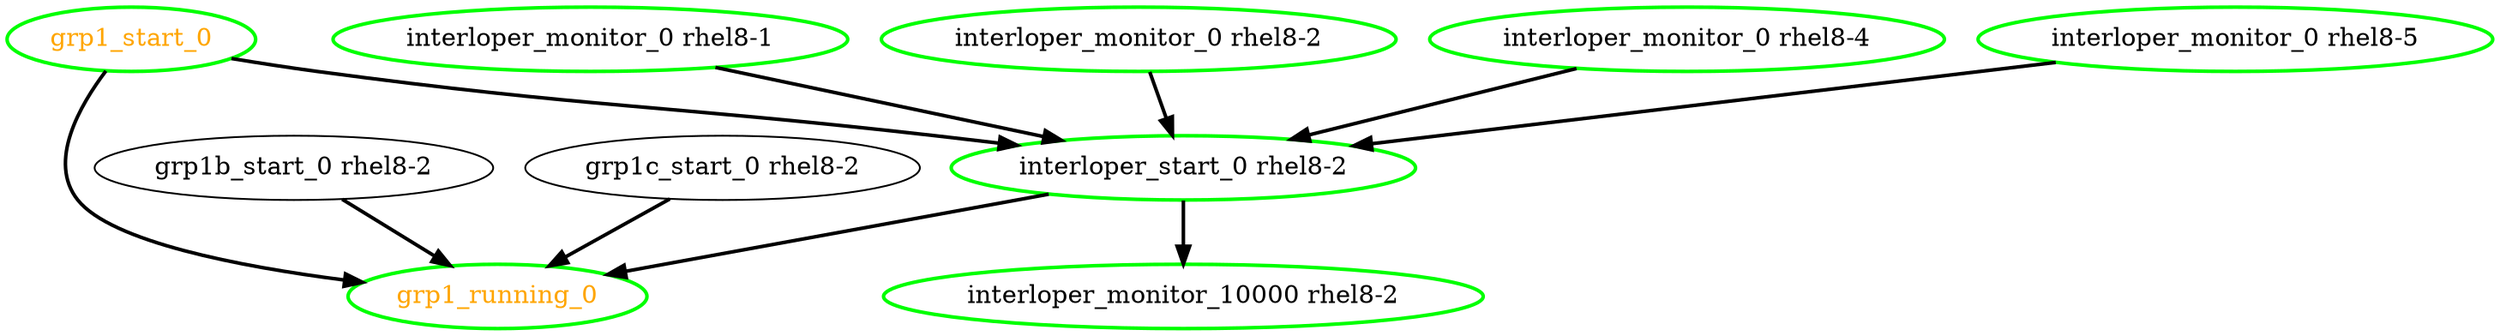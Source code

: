  digraph "g" {
"grp1_running_0" [ style=bold color="green" fontcolor="orange"]
"grp1_start_0" -> "grp1_running_0" [ style = bold]
"grp1_start_0" -> "interloper_start_0 rhel8-2" [ style = bold]
"grp1_start_0" [ style=bold color="green" fontcolor="orange"]
"grp1b_start_0 rhel8-2" -> "grp1_running_0" [ style = bold]
"grp1c_start_0 rhel8-2" -> "grp1_running_0" [ style = bold]
"interloper_monitor_0 rhel8-1" -> "interloper_start_0 rhel8-2" [ style = bold]
"interloper_monitor_0 rhel8-1" [ style=bold color="green" fontcolor="black"]
"interloper_monitor_0 rhel8-2" -> "interloper_start_0 rhel8-2" [ style = bold]
"interloper_monitor_0 rhel8-2" [ style=bold color="green" fontcolor="black"]
"interloper_monitor_0 rhel8-4" -> "interloper_start_0 rhel8-2" [ style = bold]
"interloper_monitor_0 rhel8-4" [ style=bold color="green" fontcolor="black"]
"interloper_monitor_0 rhel8-5" -> "interloper_start_0 rhel8-2" [ style = bold]
"interloper_monitor_0 rhel8-5" [ style=bold color="green" fontcolor="black"]
"interloper_monitor_10000 rhel8-2" [ style=bold color="green" fontcolor="black"]
"interloper_start_0 rhel8-2" -> "grp1_running_0" [ style = bold]
"interloper_start_0 rhel8-2" -> "interloper_monitor_10000 rhel8-2" [ style = bold]
"interloper_start_0 rhel8-2" [ style=bold color="green" fontcolor="black"]
}
